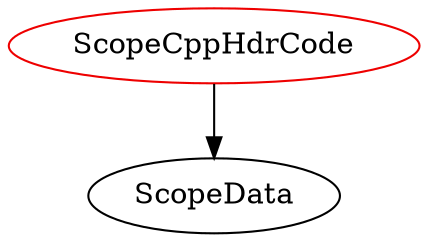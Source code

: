 digraph scopecpphdrcode{
ScopeCppHdrCode	[shape=oval, color=red2, label="ScopeCppHdrCode"];
ScopeCppHdrCode -> ScopeData;
}
